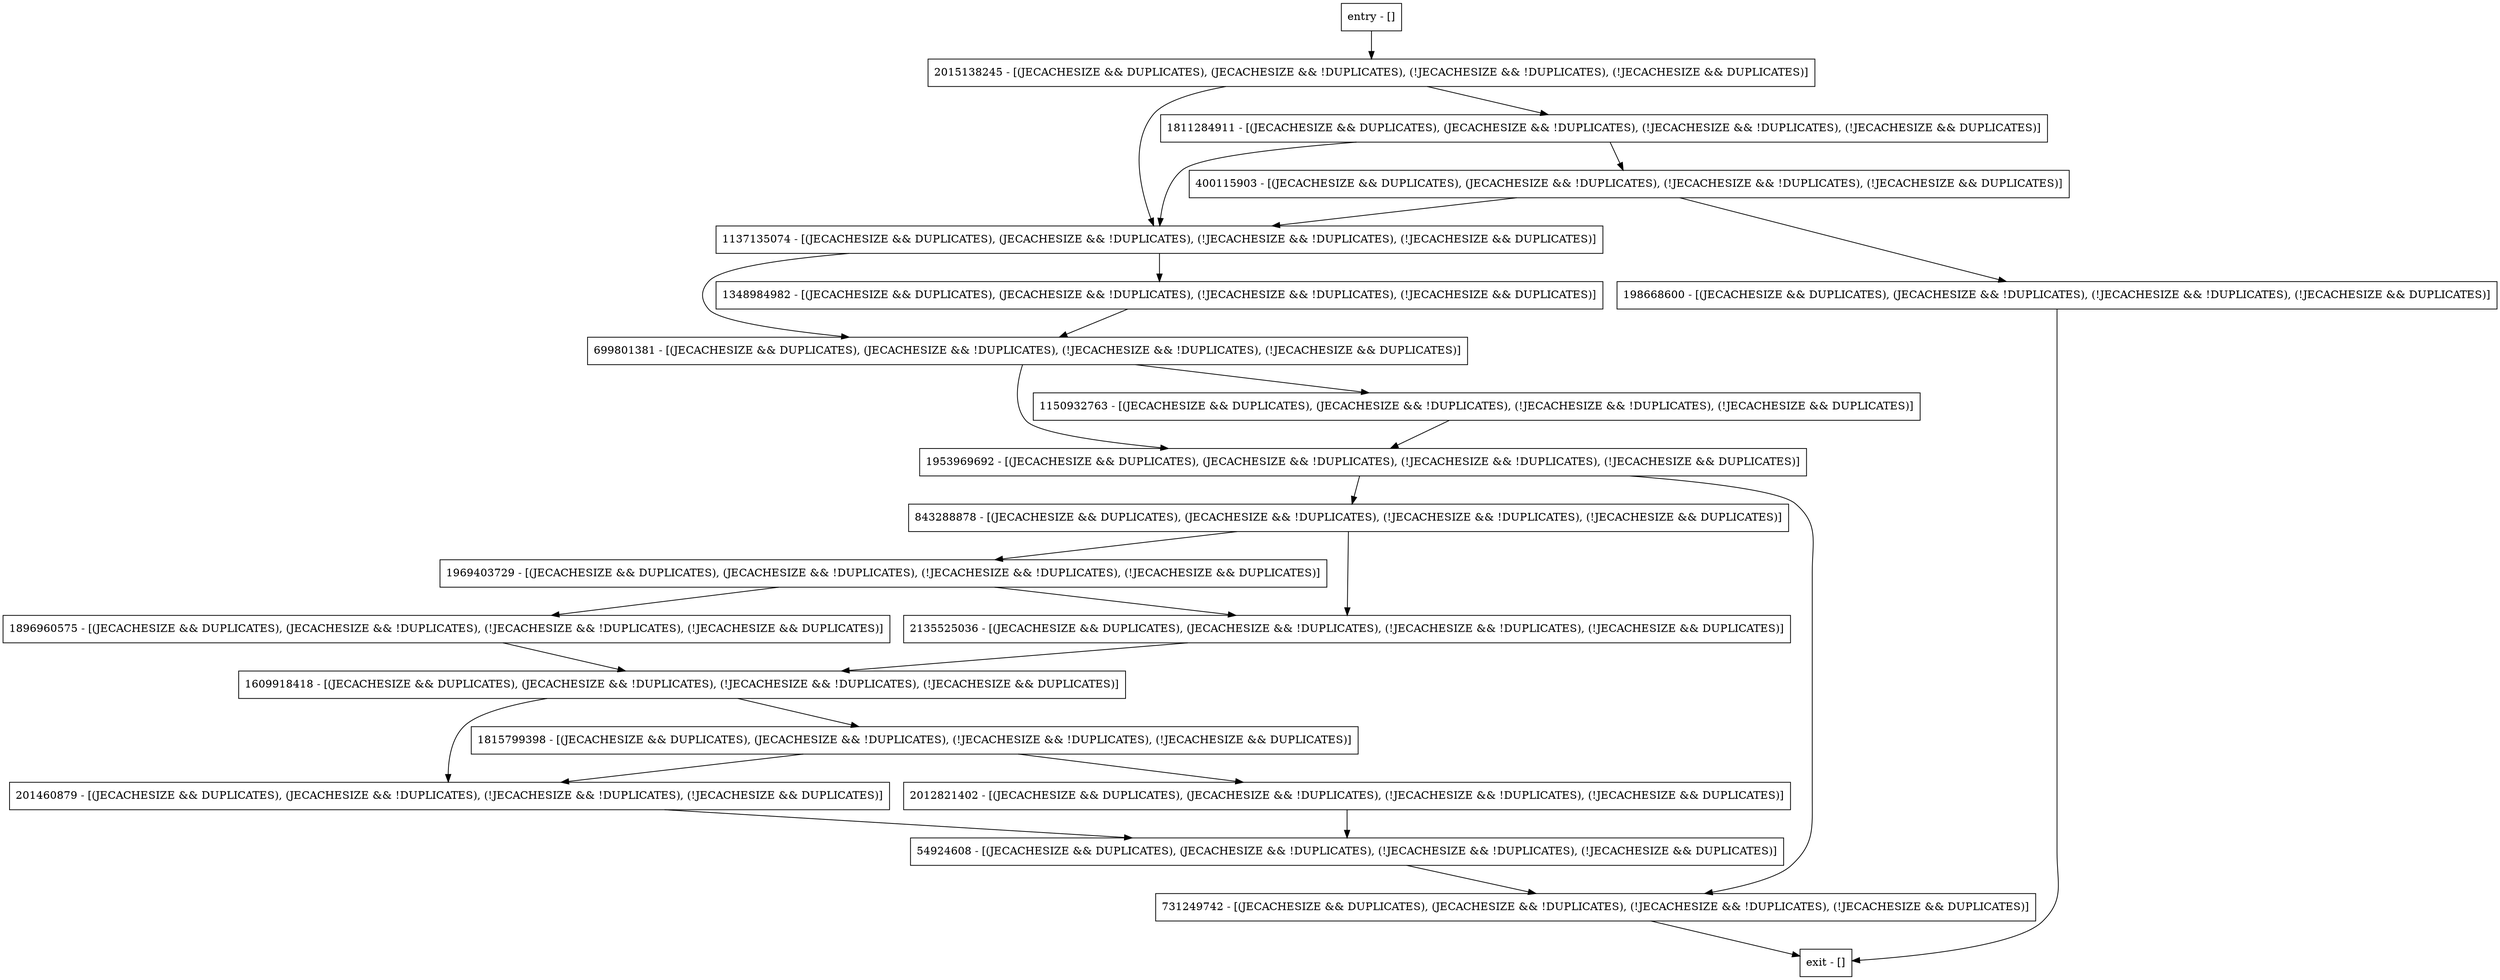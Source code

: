 digraph initWithEnvironment {
node [shape=record];
1137135074 [label="1137135074 - [(JECACHESIZE && DUPLICATES), (JECACHESIZE && !DUPLICATES), (!JECACHESIZE && !DUPLICATES), (!JECACHESIZE && DUPLICATES)]"];
1811284911 [label="1811284911 - [(JECACHESIZE && DUPLICATES), (JECACHESIZE && !DUPLICATES), (!JECACHESIZE && !DUPLICATES), (!JECACHESIZE && DUPLICATES)]"];
1609918418 [label="1609918418 - [(JECACHESIZE && DUPLICATES), (JECACHESIZE && !DUPLICATES), (!JECACHESIZE && !DUPLICATES), (!JECACHESIZE && DUPLICATES)]"];
1815799398 [label="1815799398 - [(JECACHESIZE && DUPLICATES), (JECACHESIZE && !DUPLICATES), (!JECACHESIZE && !DUPLICATES), (!JECACHESIZE && DUPLICATES)]"];
1953969692 [label="1953969692 - [(JECACHESIZE && DUPLICATES), (JECACHESIZE && !DUPLICATES), (!JECACHESIZE && !DUPLICATES), (!JECACHESIZE && DUPLICATES)]"];
2015138245 [label="2015138245 - [(JECACHESIZE && DUPLICATES), (JECACHESIZE && !DUPLICATES), (!JECACHESIZE && !DUPLICATES), (!JECACHESIZE && DUPLICATES)]"];
400115903 [label="400115903 - [(JECACHESIZE && DUPLICATES), (JECACHESIZE && !DUPLICATES), (!JECACHESIZE && !DUPLICATES), (!JECACHESIZE && DUPLICATES)]"];
699801381 [label="699801381 - [(JECACHESIZE && DUPLICATES), (JECACHESIZE && !DUPLICATES), (!JECACHESIZE && !DUPLICATES), (!JECACHESIZE && DUPLICATES)]"];
843288878 [label="843288878 - [(JECACHESIZE && DUPLICATES), (JECACHESIZE && !DUPLICATES), (!JECACHESIZE && !DUPLICATES), (!JECACHESIZE && DUPLICATES)]"];
1896960575 [label="1896960575 - [(JECACHESIZE && DUPLICATES), (JECACHESIZE && !DUPLICATES), (!JECACHESIZE && !DUPLICATES), (!JECACHESIZE && DUPLICATES)]"];
1150932763 [label="1150932763 - [(JECACHESIZE && DUPLICATES), (JECACHESIZE && !DUPLICATES), (!JECACHESIZE && !DUPLICATES), (!JECACHESIZE && DUPLICATES)]"];
201460879 [label="201460879 - [(JECACHESIZE && DUPLICATES), (JECACHESIZE && !DUPLICATES), (!JECACHESIZE && !DUPLICATES), (!JECACHESIZE && DUPLICATES)]"];
entry [label="entry - []"];
exit [label="exit - []"];
1969403729 [label="1969403729 - [(JECACHESIZE && DUPLICATES), (JECACHESIZE && !DUPLICATES), (!JECACHESIZE && !DUPLICATES), (!JECACHESIZE && DUPLICATES)]"];
1348984982 [label="1348984982 - [(JECACHESIZE && DUPLICATES), (JECACHESIZE && !DUPLICATES), (!JECACHESIZE && !DUPLICATES), (!JECACHESIZE && DUPLICATES)]"];
731249742 [label="731249742 - [(JECACHESIZE && DUPLICATES), (JECACHESIZE && !DUPLICATES), (!JECACHESIZE && !DUPLICATES), (!JECACHESIZE && DUPLICATES)]"];
2012821402 [label="2012821402 - [(JECACHESIZE && DUPLICATES), (JECACHESIZE && !DUPLICATES), (!JECACHESIZE && !DUPLICATES), (!JECACHESIZE && DUPLICATES)]"];
198668600 [label="198668600 - [(JECACHESIZE && DUPLICATES), (JECACHESIZE && !DUPLICATES), (!JECACHESIZE && !DUPLICATES), (!JECACHESIZE && DUPLICATES)]"];
2135525036 [label="2135525036 - [(JECACHESIZE && DUPLICATES), (JECACHESIZE && !DUPLICATES), (!JECACHESIZE && !DUPLICATES), (!JECACHESIZE && DUPLICATES)]"];
54924608 [label="54924608 - [(JECACHESIZE && DUPLICATES), (JECACHESIZE && !DUPLICATES), (!JECACHESIZE && !DUPLICATES), (!JECACHESIZE && DUPLICATES)]"];
entry;
exit;
1137135074 -> 1348984982;
1137135074 -> 699801381;
1811284911 -> 1137135074;
1811284911 -> 400115903;
1609918418 -> 1815799398;
1609918418 -> 201460879;
1815799398 -> 2012821402;
1815799398 -> 201460879;
1953969692 -> 731249742;
1953969692 -> 843288878;
2015138245 -> 1137135074;
2015138245 -> 1811284911;
400115903 -> 1137135074;
400115903 -> 198668600;
699801381 -> 1953969692;
699801381 -> 1150932763;
843288878 -> 1969403729;
843288878 -> 2135525036;
1896960575 -> 1609918418;
1150932763 -> 1953969692;
201460879 -> 54924608;
entry -> 2015138245;
1969403729 -> 1896960575;
1969403729 -> 2135525036;
1348984982 -> 699801381;
731249742 -> exit;
2012821402 -> 54924608;
198668600 -> exit;
2135525036 -> 1609918418;
54924608 -> 731249742;
}
